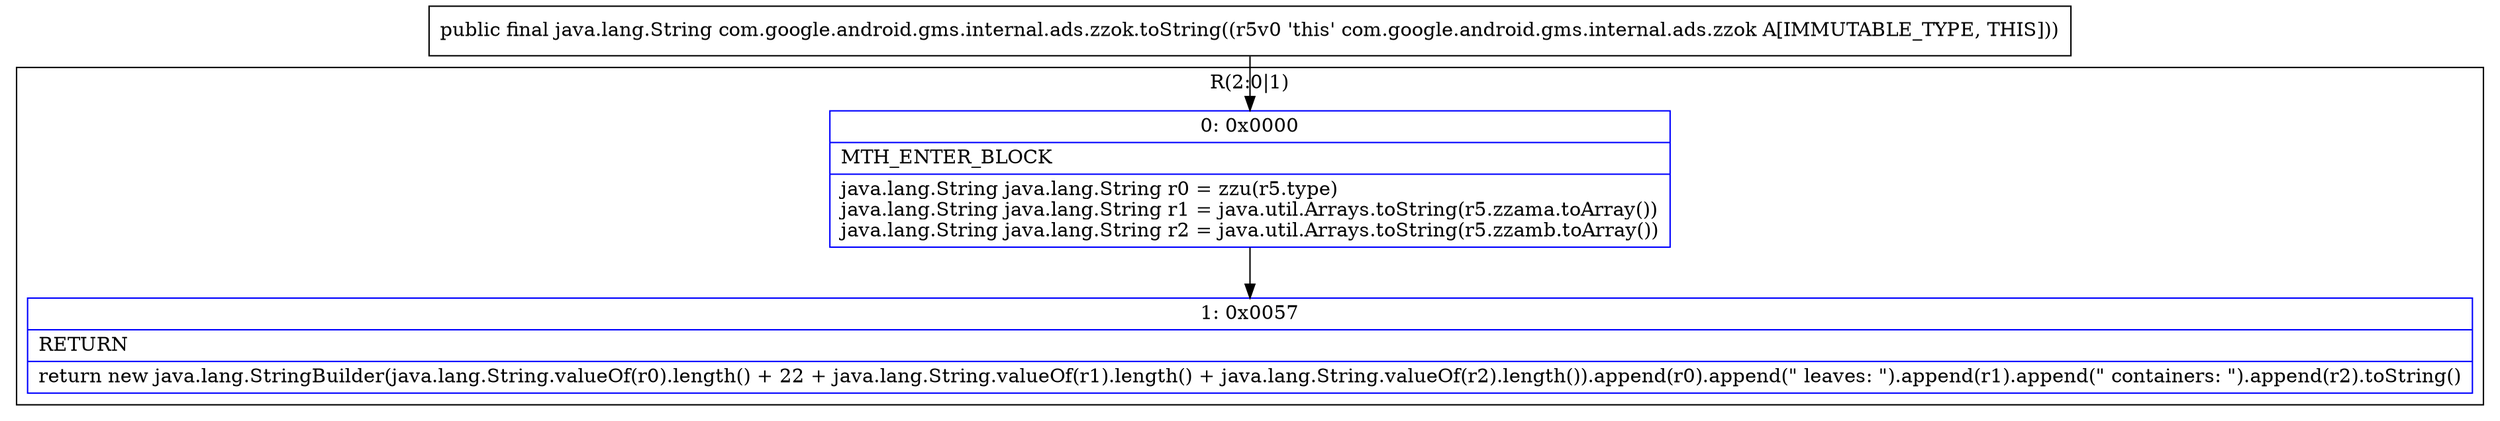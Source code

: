 digraph "CFG forcom.google.android.gms.internal.ads.zzok.toString()Ljava\/lang\/String;" {
subgraph cluster_Region_1083659862 {
label = "R(2:0|1)";
node [shape=record,color=blue];
Node_0 [shape=record,label="{0\:\ 0x0000|MTH_ENTER_BLOCK\l|java.lang.String java.lang.String r0 = zzu(r5.type)\ljava.lang.String java.lang.String r1 = java.util.Arrays.toString(r5.zzama.toArray())\ljava.lang.String java.lang.String r2 = java.util.Arrays.toString(r5.zzamb.toArray())\l}"];
Node_1 [shape=record,label="{1\:\ 0x0057|RETURN\l|return new java.lang.StringBuilder(java.lang.String.valueOf(r0).length() + 22 + java.lang.String.valueOf(r1).length() + java.lang.String.valueOf(r2).length()).append(r0).append(\" leaves: \").append(r1).append(\" containers: \").append(r2).toString()\l}"];
}
MethodNode[shape=record,label="{public final java.lang.String com.google.android.gms.internal.ads.zzok.toString((r5v0 'this' com.google.android.gms.internal.ads.zzok A[IMMUTABLE_TYPE, THIS])) }"];
MethodNode -> Node_0;
Node_0 -> Node_1;
}

